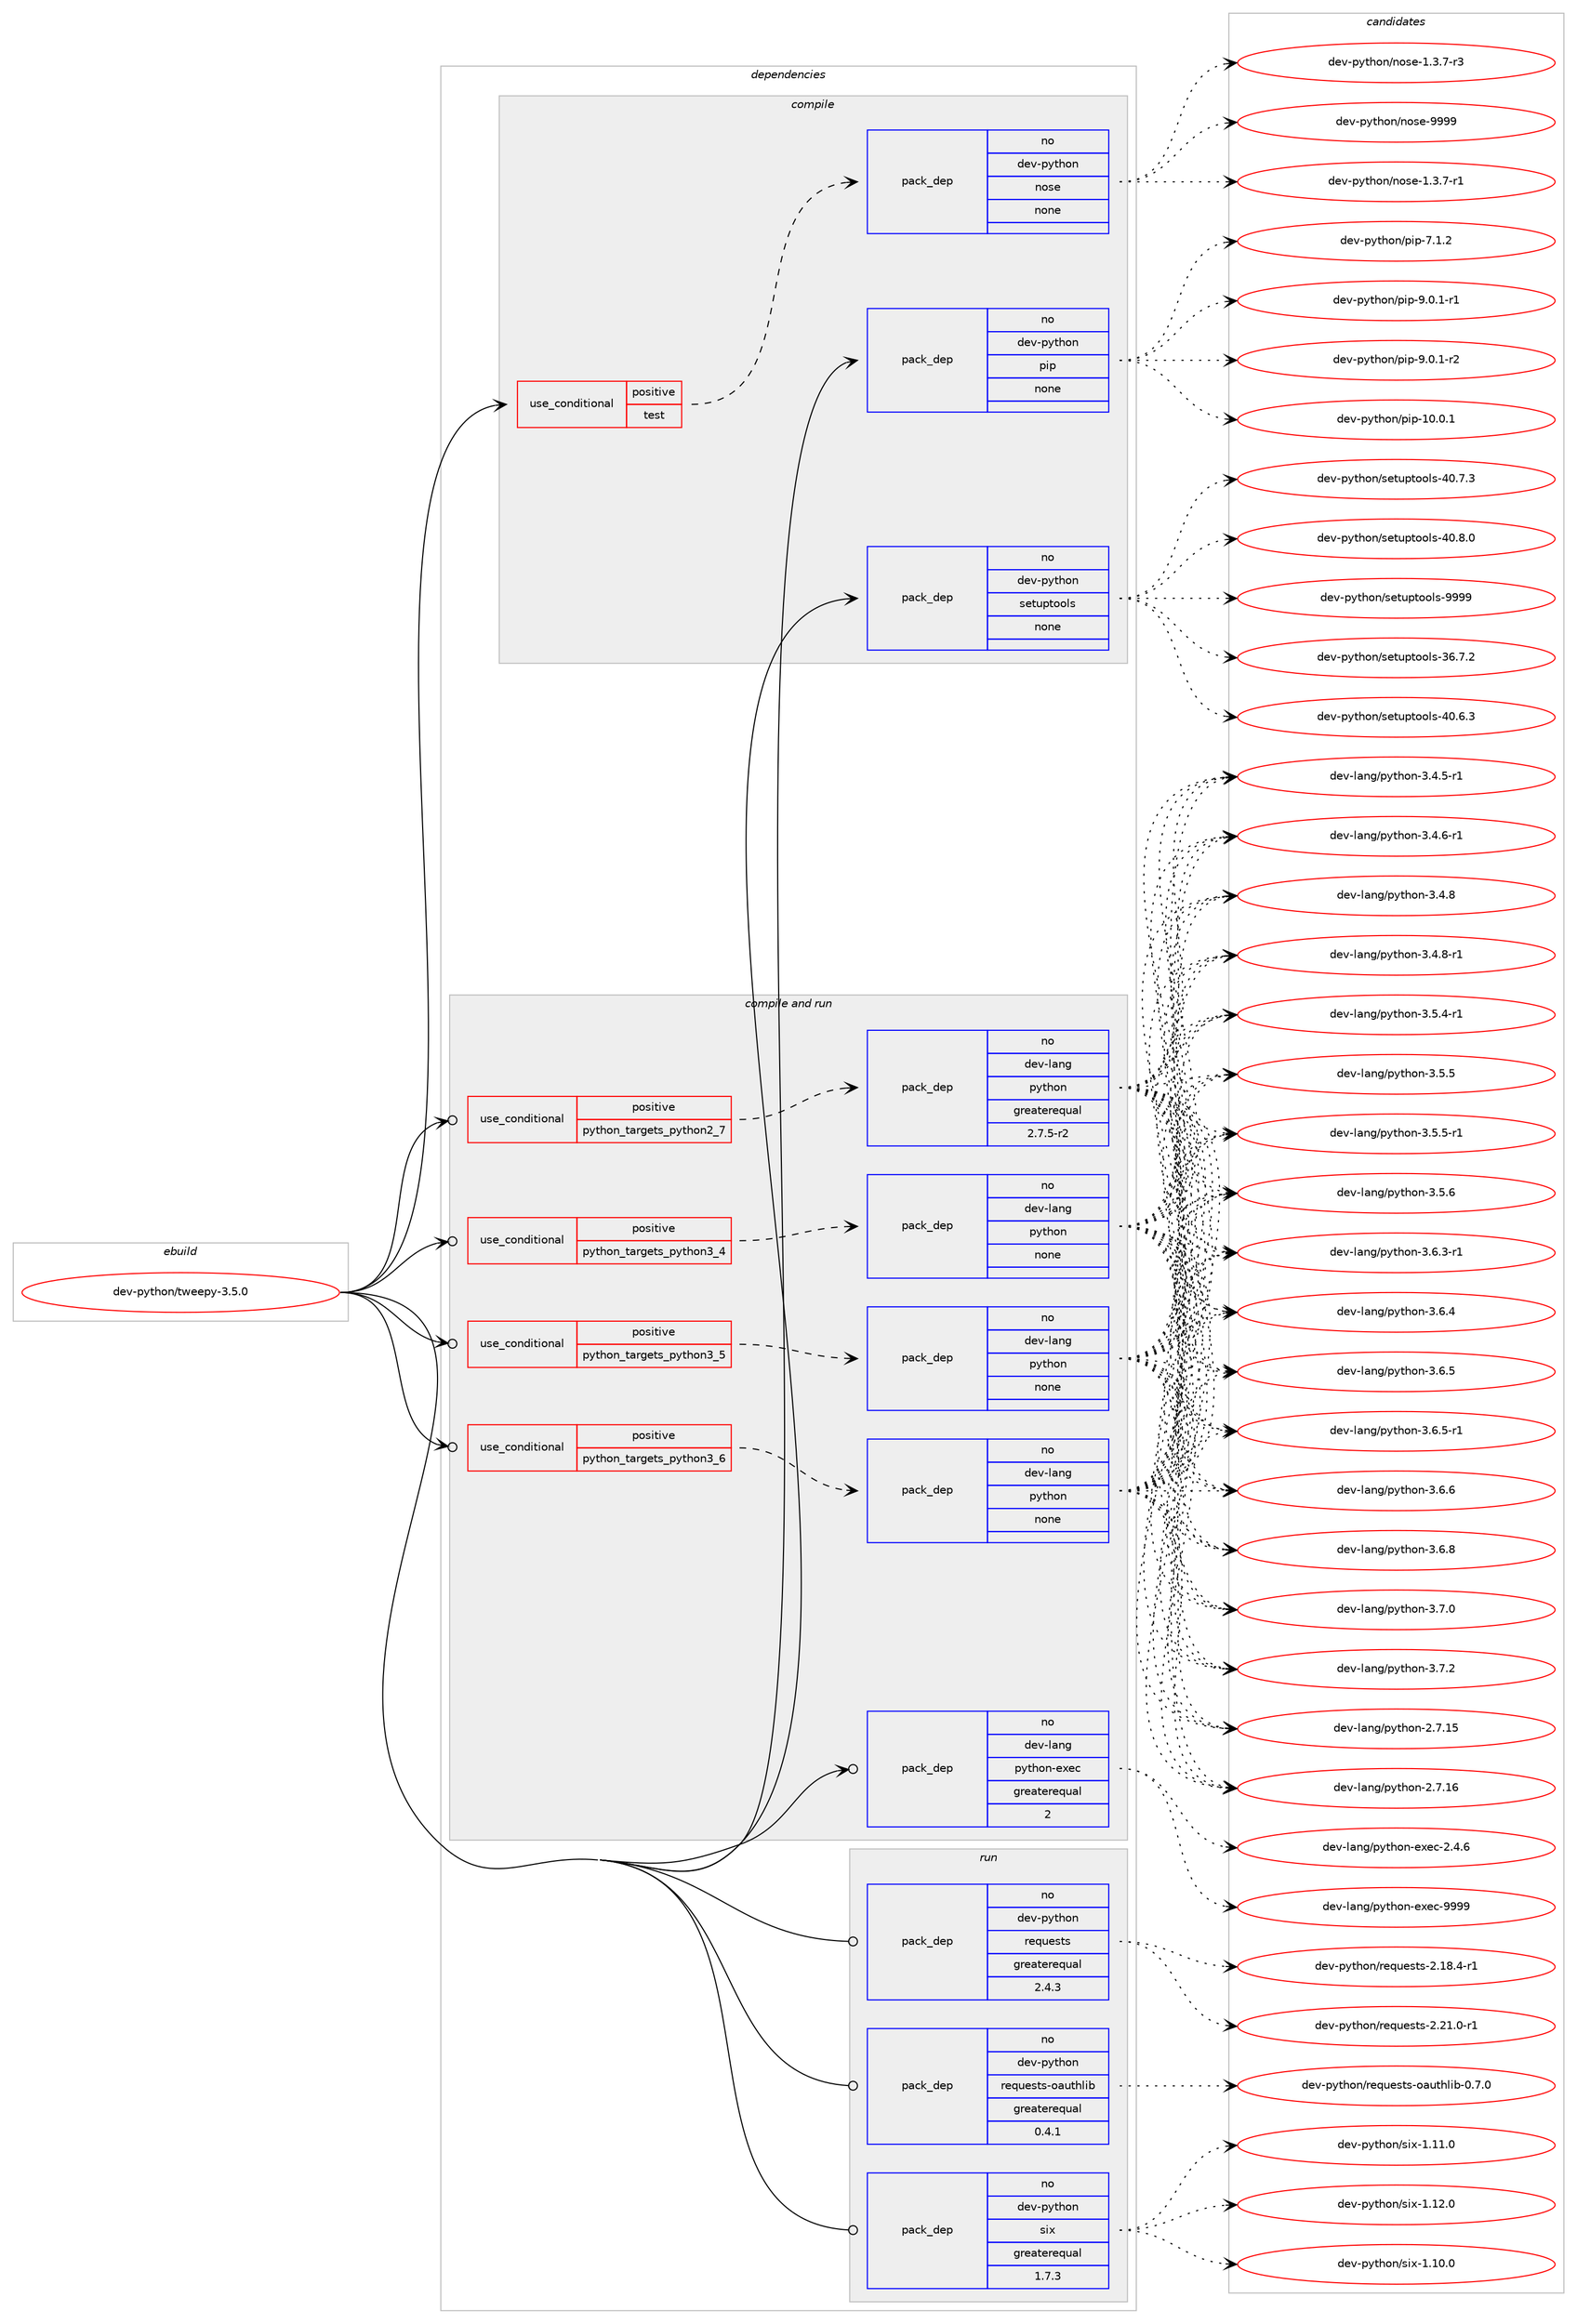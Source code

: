 digraph prolog {

# *************
# Graph options
# *************

newrank=true;
concentrate=true;
compound=true;
graph [rankdir=LR,fontname=Helvetica,fontsize=10,ranksep=1.5];#, ranksep=2.5, nodesep=0.2];
edge  [arrowhead=vee];
node  [fontname=Helvetica,fontsize=10];

# **********
# The ebuild
# **********

subgraph cluster_leftcol {
color=gray;
rank=same;
label=<<i>ebuild</i>>;
id [label="dev-python/tweepy-3.5.0", color=red, width=4, href="../dev-python/tweepy-3.5.0.svg"];
}

# ****************
# The dependencies
# ****************

subgraph cluster_midcol {
color=gray;
label=<<i>dependencies</i>>;
subgraph cluster_compile {
fillcolor="#eeeeee";
style=filled;
label=<<i>compile</i>>;
subgraph cond386020 {
dependency1445430 [label=<<TABLE BORDER="0" CELLBORDER="1" CELLSPACING="0" CELLPADDING="4"><TR><TD ROWSPAN="3" CELLPADDING="10">use_conditional</TD></TR><TR><TD>positive</TD></TR><TR><TD>test</TD></TR></TABLE>>, shape=none, color=red];
subgraph pack1036047 {
dependency1445431 [label=<<TABLE BORDER="0" CELLBORDER="1" CELLSPACING="0" CELLPADDING="4" WIDTH="220"><TR><TD ROWSPAN="6" CELLPADDING="30">pack_dep</TD></TR><TR><TD WIDTH="110">no</TD></TR><TR><TD>dev-python</TD></TR><TR><TD>nose</TD></TR><TR><TD>none</TD></TR><TR><TD></TD></TR></TABLE>>, shape=none, color=blue];
}
dependency1445430:e -> dependency1445431:w [weight=20,style="dashed",arrowhead="vee"];
}
id:e -> dependency1445430:w [weight=20,style="solid",arrowhead="vee"];
subgraph pack1036048 {
dependency1445432 [label=<<TABLE BORDER="0" CELLBORDER="1" CELLSPACING="0" CELLPADDING="4" WIDTH="220"><TR><TD ROWSPAN="6" CELLPADDING="30">pack_dep</TD></TR><TR><TD WIDTH="110">no</TD></TR><TR><TD>dev-python</TD></TR><TR><TD>pip</TD></TR><TR><TD>none</TD></TR><TR><TD></TD></TR></TABLE>>, shape=none, color=blue];
}
id:e -> dependency1445432:w [weight=20,style="solid",arrowhead="vee"];
subgraph pack1036049 {
dependency1445433 [label=<<TABLE BORDER="0" CELLBORDER="1" CELLSPACING="0" CELLPADDING="4" WIDTH="220"><TR><TD ROWSPAN="6" CELLPADDING="30">pack_dep</TD></TR><TR><TD WIDTH="110">no</TD></TR><TR><TD>dev-python</TD></TR><TR><TD>setuptools</TD></TR><TR><TD>none</TD></TR><TR><TD></TD></TR></TABLE>>, shape=none, color=blue];
}
id:e -> dependency1445433:w [weight=20,style="solid",arrowhead="vee"];
}
subgraph cluster_compileandrun {
fillcolor="#eeeeee";
style=filled;
label=<<i>compile and run</i>>;
subgraph cond386021 {
dependency1445434 [label=<<TABLE BORDER="0" CELLBORDER="1" CELLSPACING="0" CELLPADDING="4"><TR><TD ROWSPAN="3" CELLPADDING="10">use_conditional</TD></TR><TR><TD>positive</TD></TR><TR><TD>python_targets_python2_7</TD></TR></TABLE>>, shape=none, color=red];
subgraph pack1036050 {
dependency1445435 [label=<<TABLE BORDER="0" CELLBORDER="1" CELLSPACING="0" CELLPADDING="4" WIDTH="220"><TR><TD ROWSPAN="6" CELLPADDING="30">pack_dep</TD></TR><TR><TD WIDTH="110">no</TD></TR><TR><TD>dev-lang</TD></TR><TR><TD>python</TD></TR><TR><TD>greaterequal</TD></TR><TR><TD>2.7.5-r2</TD></TR></TABLE>>, shape=none, color=blue];
}
dependency1445434:e -> dependency1445435:w [weight=20,style="dashed",arrowhead="vee"];
}
id:e -> dependency1445434:w [weight=20,style="solid",arrowhead="odotvee"];
subgraph cond386022 {
dependency1445436 [label=<<TABLE BORDER="0" CELLBORDER="1" CELLSPACING="0" CELLPADDING="4"><TR><TD ROWSPAN="3" CELLPADDING="10">use_conditional</TD></TR><TR><TD>positive</TD></TR><TR><TD>python_targets_python3_4</TD></TR></TABLE>>, shape=none, color=red];
subgraph pack1036051 {
dependency1445437 [label=<<TABLE BORDER="0" CELLBORDER="1" CELLSPACING="0" CELLPADDING="4" WIDTH="220"><TR><TD ROWSPAN="6" CELLPADDING="30">pack_dep</TD></TR><TR><TD WIDTH="110">no</TD></TR><TR><TD>dev-lang</TD></TR><TR><TD>python</TD></TR><TR><TD>none</TD></TR><TR><TD></TD></TR></TABLE>>, shape=none, color=blue];
}
dependency1445436:e -> dependency1445437:w [weight=20,style="dashed",arrowhead="vee"];
}
id:e -> dependency1445436:w [weight=20,style="solid",arrowhead="odotvee"];
subgraph cond386023 {
dependency1445438 [label=<<TABLE BORDER="0" CELLBORDER="1" CELLSPACING="0" CELLPADDING="4"><TR><TD ROWSPAN="3" CELLPADDING="10">use_conditional</TD></TR><TR><TD>positive</TD></TR><TR><TD>python_targets_python3_5</TD></TR></TABLE>>, shape=none, color=red];
subgraph pack1036052 {
dependency1445439 [label=<<TABLE BORDER="0" CELLBORDER="1" CELLSPACING="0" CELLPADDING="4" WIDTH="220"><TR><TD ROWSPAN="6" CELLPADDING="30">pack_dep</TD></TR><TR><TD WIDTH="110">no</TD></TR><TR><TD>dev-lang</TD></TR><TR><TD>python</TD></TR><TR><TD>none</TD></TR><TR><TD></TD></TR></TABLE>>, shape=none, color=blue];
}
dependency1445438:e -> dependency1445439:w [weight=20,style="dashed",arrowhead="vee"];
}
id:e -> dependency1445438:w [weight=20,style="solid",arrowhead="odotvee"];
subgraph cond386024 {
dependency1445440 [label=<<TABLE BORDER="0" CELLBORDER="1" CELLSPACING="0" CELLPADDING="4"><TR><TD ROWSPAN="3" CELLPADDING="10">use_conditional</TD></TR><TR><TD>positive</TD></TR><TR><TD>python_targets_python3_6</TD></TR></TABLE>>, shape=none, color=red];
subgraph pack1036053 {
dependency1445441 [label=<<TABLE BORDER="0" CELLBORDER="1" CELLSPACING="0" CELLPADDING="4" WIDTH="220"><TR><TD ROWSPAN="6" CELLPADDING="30">pack_dep</TD></TR><TR><TD WIDTH="110">no</TD></TR><TR><TD>dev-lang</TD></TR><TR><TD>python</TD></TR><TR><TD>none</TD></TR><TR><TD></TD></TR></TABLE>>, shape=none, color=blue];
}
dependency1445440:e -> dependency1445441:w [weight=20,style="dashed",arrowhead="vee"];
}
id:e -> dependency1445440:w [weight=20,style="solid",arrowhead="odotvee"];
subgraph pack1036054 {
dependency1445442 [label=<<TABLE BORDER="0" CELLBORDER="1" CELLSPACING="0" CELLPADDING="4" WIDTH="220"><TR><TD ROWSPAN="6" CELLPADDING="30">pack_dep</TD></TR><TR><TD WIDTH="110">no</TD></TR><TR><TD>dev-lang</TD></TR><TR><TD>python-exec</TD></TR><TR><TD>greaterequal</TD></TR><TR><TD>2</TD></TR></TABLE>>, shape=none, color=blue];
}
id:e -> dependency1445442:w [weight=20,style="solid",arrowhead="odotvee"];
}
subgraph cluster_run {
fillcolor="#eeeeee";
style=filled;
label=<<i>run</i>>;
subgraph pack1036055 {
dependency1445443 [label=<<TABLE BORDER="0" CELLBORDER="1" CELLSPACING="0" CELLPADDING="4" WIDTH="220"><TR><TD ROWSPAN="6" CELLPADDING="30">pack_dep</TD></TR><TR><TD WIDTH="110">no</TD></TR><TR><TD>dev-python</TD></TR><TR><TD>requests</TD></TR><TR><TD>greaterequal</TD></TR><TR><TD>2.4.3</TD></TR></TABLE>>, shape=none, color=blue];
}
id:e -> dependency1445443:w [weight=20,style="solid",arrowhead="odot"];
subgraph pack1036056 {
dependency1445444 [label=<<TABLE BORDER="0" CELLBORDER="1" CELLSPACING="0" CELLPADDING="4" WIDTH="220"><TR><TD ROWSPAN="6" CELLPADDING="30">pack_dep</TD></TR><TR><TD WIDTH="110">no</TD></TR><TR><TD>dev-python</TD></TR><TR><TD>requests-oauthlib</TD></TR><TR><TD>greaterequal</TD></TR><TR><TD>0.4.1</TD></TR></TABLE>>, shape=none, color=blue];
}
id:e -> dependency1445444:w [weight=20,style="solid",arrowhead="odot"];
subgraph pack1036057 {
dependency1445445 [label=<<TABLE BORDER="0" CELLBORDER="1" CELLSPACING="0" CELLPADDING="4" WIDTH="220"><TR><TD ROWSPAN="6" CELLPADDING="30">pack_dep</TD></TR><TR><TD WIDTH="110">no</TD></TR><TR><TD>dev-python</TD></TR><TR><TD>six</TD></TR><TR><TD>greaterequal</TD></TR><TR><TD>1.7.3</TD></TR></TABLE>>, shape=none, color=blue];
}
id:e -> dependency1445445:w [weight=20,style="solid",arrowhead="odot"];
}
}

# **************
# The candidates
# **************

subgraph cluster_choices {
rank=same;
color=gray;
label=<<i>candidates</i>>;

subgraph choice1036047 {
color=black;
nodesep=1;
choice10010111845112121116104111110471101111151014549465146554511449 [label="dev-python/nose-1.3.7-r1", color=red, width=4,href="../dev-python/nose-1.3.7-r1.svg"];
choice10010111845112121116104111110471101111151014549465146554511451 [label="dev-python/nose-1.3.7-r3", color=red, width=4,href="../dev-python/nose-1.3.7-r3.svg"];
choice10010111845112121116104111110471101111151014557575757 [label="dev-python/nose-9999", color=red, width=4,href="../dev-python/nose-9999.svg"];
dependency1445431:e -> choice10010111845112121116104111110471101111151014549465146554511449:w [style=dotted,weight="100"];
dependency1445431:e -> choice10010111845112121116104111110471101111151014549465146554511451:w [style=dotted,weight="100"];
dependency1445431:e -> choice10010111845112121116104111110471101111151014557575757:w [style=dotted,weight="100"];
}
subgraph choice1036048 {
color=black;
nodesep=1;
choice100101118451121211161041111104711210511245494846484649 [label="dev-python/pip-10.0.1", color=red, width=4,href="../dev-python/pip-10.0.1.svg"];
choice1001011184511212111610411111047112105112455546494650 [label="dev-python/pip-7.1.2", color=red, width=4,href="../dev-python/pip-7.1.2.svg"];
choice10010111845112121116104111110471121051124557464846494511449 [label="dev-python/pip-9.0.1-r1", color=red, width=4,href="../dev-python/pip-9.0.1-r1.svg"];
choice10010111845112121116104111110471121051124557464846494511450 [label="dev-python/pip-9.0.1-r2", color=red, width=4,href="../dev-python/pip-9.0.1-r2.svg"];
dependency1445432:e -> choice100101118451121211161041111104711210511245494846484649:w [style=dotted,weight="100"];
dependency1445432:e -> choice1001011184511212111610411111047112105112455546494650:w [style=dotted,weight="100"];
dependency1445432:e -> choice10010111845112121116104111110471121051124557464846494511449:w [style=dotted,weight="100"];
dependency1445432:e -> choice10010111845112121116104111110471121051124557464846494511450:w [style=dotted,weight="100"];
}
subgraph choice1036049 {
color=black;
nodesep=1;
choice100101118451121211161041111104711510111611711211611111110811545515446554650 [label="dev-python/setuptools-36.7.2", color=red, width=4,href="../dev-python/setuptools-36.7.2.svg"];
choice100101118451121211161041111104711510111611711211611111110811545524846544651 [label="dev-python/setuptools-40.6.3", color=red, width=4,href="../dev-python/setuptools-40.6.3.svg"];
choice100101118451121211161041111104711510111611711211611111110811545524846554651 [label="dev-python/setuptools-40.7.3", color=red, width=4,href="../dev-python/setuptools-40.7.3.svg"];
choice100101118451121211161041111104711510111611711211611111110811545524846564648 [label="dev-python/setuptools-40.8.0", color=red, width=4,href="../dev-python/setuptools-40.8.0.svg"];
choice10010111845112121116104111110471151011161171121161111111081154557575757 [label="dev-python/setuptools-9999", color=red, width=4,href="../dev-python/setuptools-9999.svg"];
dependency1445433:e -> choice100101118451121211161041111104711510111611711211611111110811545515446554650:w [style=dotted,weight="100"];
dependency1445433:e -> choice100101118451121211161041111104711510111611711211611111110811545524846544651:w [style=dotted,weight="100"];
dependency1445433:e -> choice100101118451121211161041111104711510111611711211611111110811545524846554651:w [style=dotted,weight="100"];
dependency1445433:e -> choice100101118451121211161041111104711510111611711211611111110811545524846564648:w [style=dotted,weight="100"];
dependency1445433:e -> choice10010111845112121116104111110471151011161171121161111111081154557575757:w [style=dotted,weight="100"];
}
subgraph choice1036050 {
color=black;
nodesep=1;
choice10010111845108971101034711212111610411111045504655464953 [label="dev-lang/python-2.7.15", color=red, width=4,href="../dev-lang/python-2.7.15.svg"];
choice10010111845108971101034711212111610411111045504655464954 [label="dev-lang/python-2.7.16", color=red, width=4,href="../dev-lang/python-2.7.16.svg"];
choice1001011184510897110103471121211161041111104551465246534511449 [label="dev-lang/python-3.4.5-r1", color=red, width=4,href="../dev-lang/python-3.4.5-r1.svg"];
choice1001011184510897110103471121211161041111104551465246544511449 [label="dev-lang/python-3.4.6-r1", color=red, width=4,href="../dev-lang/python-3.4.6-r1.svg"];
choice100101118451089711010347112121116104111110455146524656 [label="dev-lang/python-3.4.8", color=red, width=4,href="../dev-lang/python-3.4.8.svg"];
choice1001011184510897110103471121211161041111104551465246564511449 [label="dev-lang/python-3.4.8-r1", color=red, width=4,href="../dev-lang/python-3.4.8-r1.svg"];
choice1001011184510897110103471121211161041111104551465346524511449 [label="dev-lang/python-3.5.4-r1", color=red, width=4,href="../dev-lang/python-3.5.4-r1.svg"];
choice100101118451089711010347112121116104111110455146534653 [label="dev-lang/python-3.5.5", color=red, width=4,href="../dev-lang/python-3.5.5.svg"];
choice1001011184510897110103471121211161041111104551465346534511449 [label="dev-lang/python-3.5.5-r1", color=red, width=4,href="../dev-lang/python-3.5.5-r1.svg"];
choice100101118451089711010347112121116104111110455146534654 [label="dev-lang/python-3.5.6", color=red, width=4,href="../dev-lang/python-3.5.6.svg"];
choice1001011184510897110103471121211161041111104551465446514511449 [label="dev-lang/python-3.6.3-r1", color=red, width=4,href="../dev-lang/python-3.6.3-r1.svg"];
choice100101118451089711010347112121116104111110455146544652 [label="dev-lang/python-3.6.4", color=red, width=4,href="../dev-lang/python-3.6.4.svg"];
choice100101118451089711010347112121116104111110455146544653 [label="dev-lang/python-3.6.5", color=red, width=4,href="../dev-lang/python-3.6.5.svg"];
choice1001011184510897110103471121211161041111104551465446534511449 [label="dev-lang/python-3.6.5-r1", color=red, width=4,href="../dev-lang/python-3.6.5-r1.svg"];
choice100101118451089711010347112121116104111110455146544654 [label="dev-lang/python-3.6.6", color=red, width=4,href="../dev-lang/python-3.6.6.svg"];
choice100101118451089711010347112121116104111110455146544656 [label="dev-lang/python-3.6.8", color=red, width=4,href="../dev-lang/python-3.6.8.svg"];
choice100101118451089711010347112121116104111110455146554648 [label="dev-lang/python-3.7.0", color=red, width=4,href="../dev-lang/python-3.7.0.svg"];
choice100101118451089711010347112121116104111110455146554650 [label="dev-lang/python-3.7.2", color=red, width=4,href="../dev-lang/python-3.7.2.svg"];
dependency1445435:e -> choice10010111845108971101034711212111610411111045504655464953:w [style=dotted,weight="100"];
dependency1445435:e -> choice10010111845108971101034711212111610411111045504655464954:w [style=dotted,weight="100"];
dependency1445435:e -> choice1001011184510897110103471121211161041111104551465246534511449:w [style=dotted,weight="100"];
dependency1445435:e -> choice1001011184510897110103471121211161041111104551465246544511449:w [style=dotted,weight="100"];
dependency1445435:e -> choice100101118451089711010347112121116104111110455146524656:w [style=dotted,weight="100"];
dependency1445435:e -> choice1001011184510897110103471121211161041111104551465246564511449:w [style=dotted,weight="100"];
dependency1445435:e -> choice1001011184510897110103471121211161041111104551465346524511449:w [style=dotted,weight="100"];
dependency1445435:e -> choice100101118451089711010347112121116104111110455146534653:w [style=dotted,weight="100"];
dependency1445435:e -> choice1001011184510897110103471121211161041111104551465346534511449:w [style=dotted,weight="100"];
dependency1445435:e -> choice100101118451089711010347112121116104111110455146534654:w [style=dotted,weight="100"];
dependency1445435:e -> choice1001011184510897110103471121211161041111104551465446514511449:w [style=dotted,weight="100"];
dependency1445435:e -> choice100101118451089711010347112121116104111110455146544652:w [style=dotted,weight="100"];
dependency1445435:e -> choice100101118451089711010347112121116104111110455146544653:w [style=dotted,weight="100"];
dependency1445435:e -> choice1001011184510897110103471121211161041111104551465446534511449:w [style=dotted,weight="100"];
dependency1445435:e -> choice100101118451089711010347112121116104111110455146544654:w [style=dotted,weight="100"];
dependency1445435:e -> choice100101118451089711010347112121116104111110455146544656:w [style=dotted,weight="100"];
dependency1445435:e -> choice100101118451089711010347112121116104111110455146554648:w [style=dotted,weight="100"];
dependency1445435:e -> choice100101118451089711010347112121116104111110455146554650:w [style=dotted,weight="100"];
}
subgraph choice1036051 {
color=black;
nodesep=1;
choice10010111845108971101034711212111610411111045504655464953 [label="dev-lang/python-2.7.15", color=red, width=4,href="../dev-lang/python-2.7.15.svg"];
choice10010111845108971101034711212111610411111045504655464954 [label="dev-lang/python-2.7.16", color=red, width=4,href="../dev-lang/python-2.7.16.svg"];
choice1001011184510897110103471121211161041111104551465246534511449 [label="dev-lang/python-3.4.5-r1", color=red, width=4,href="../dev-lang/python-3.4.5-r1.svg"];
choice1001011184510897110103471121211161041111104551465246544511449 [label="dev-lang/python-3.4.6-r1", color=red, width=4,href="../dev-lang/python-3.4.6-r1.svg"];
choice100101118451089711010347112121116104111110455146524656 [label="dev-lang/python-3.4.8", color=red, width=4,href="../dev-lang/python-3.4.8.svg"];
choice1001011184510897110103471121211161041111104551465246564511449 [label="dev-lang/python-3.4.8-r1", color=red, width=4,href="../dev-lang/python-3.4.8-r1.svg"];
choice1001011184510897110103471121211161041111104551465346524511449 [label="dev-lang/python-3.5.4-r1", color=red, width=4,href="../dev-lang/python-3.5.4-r1.svg"];
choice100101118451089711010347112121116104111110455146534653 [label="dev-lang/python-3.5.5", color=red, width=4,href="../dev-lang/python-3.5.5.svg"];
choice1001011184510897110103471121211161041111104551465346534511449 [label="dev-lang/python-3.5.5-r1", color=red, width=4,href="../dev-lang/python-3.5.5-r1.svg"];
choice100101118451089711010347112121116104111110455146534654 [label="dev-lang/python-3.5.6", color=red, width=4,href="../dev-lang/python-3.5.6.svg"];
choice1001011184510897110103471121211161041111104551465446514511449 [label="dev-lang/python-3.6.3-r1", color=red, width=4,href="../dev-lang/python-3.6.3-r1.svg"];
choice100101118451089711010347112121116104111110455146544652 [label="dev-lang/python-3.6.4", color=red, width=4,href="../dev-lang/python-3.6.4.svg"];
choice100101118451089711010347112121116104111110455146544653 [label="dev-lang/python-3.6.5", color=red, width=4,href="../dev-lang/python-3.6.5.svg"];
choice1001011184510897110103471121211161041111104551465446534511449 [label="dev-lang/python-3.6.5-r1", color=red, width=4,href="../dev-lang/python-3.6.5-r1.svg"];
choice100101118451089711010347112121116104111110455146544654 [label="dev-lang/python-3.6.6", color=red, width=4,href="../dev-lang/python-3.6.6.svg"];
choice100101118451089711010347112121116104111110455146544656 [label="dev-lang/python-3.6.8", color=red, width=4,href="../dev-lang/python-3.6.8.svg"];
choice100101118451089711010347112121116104111110455146554648 [label="dev-lang/python-3.7.0", color=red, width=4,href="../dev-lang/python-3.7.0.svg"];
choice100101118451089711010347112121116104111110455146554650 [label="dev-lang/python-3.7.2", color=red, width=4,href="../dev-lang/python-3.7.2.svg"];
dependency1445437:e -> choice10010111845108971101034711212111610411111045504655464953:w [style=dotted,weight="100"];
dependency1445437:e -> choice10010111845108971101034711212111610411111045504655464954:w [style=dotted,weight="100"];
dependency1445437:e -> choice1001011184510897110103471121211161041111104551465246534511449:w [style=dotted,weight="100"];
dependency1445437:e -> choice1001011184510897110103471121211161041111104551465246544511449:w [style=dotted,weight="100"];
dependency1445437:e -> choice100101118451089711010347112121116104111110455146524656:w [style=dotted,weight="100"];
dependency1445437:e -> choice1001011184510897110103471121211161041111104551465246564511449:w [style=dotted,weight="100"];
dependency1445437:e -> choice1001011184510897110103471121211161041111104551465346524511449:w [style=dotted,weight="100"];
dependency1445437:e -> choice100101118451089711010347112121116104111110455146534653:w [style=dotted,weight="100"];
dependency1445437:e -> choice1001011184510897110103471121211161041111104551465346534511449:w [style=dotted,weight="100"];
dependency1445437:e -> choice100101118451089711010347112121116104111110455146534654:w [style=dotted,weight="100"];
dependency1445437:e -> choice1001011184510897110103471121211161041111104551465446514511449:w [style=dotted,weight="100"];
dependency1445437:e -> choice100101118451089711010347112121116104111110455146544652:w [style=dotted,weight="100"];
dependency1445437:e -> choice100101118451089711010347112121116104111110455146544653:w [style=dotted,weight="100"];
dependency1445437:e -> choice1001011184510897110103471121211161041111104551465446534511449:w [style=dotted,weight="100"];
dependency1445437:e -> choice100101118451089711010347112121116104111110455146544654:w [style=dotted,weight="100"];
dependency1445437:e -> choice100101118451089711010347112121116104111110455146544656:w [style=dotted,weight="100"];
dependency1445437:e -> choice100101118451089711010347112121116104111110455146554648:w [style=dotted,weight="100"];
dependency1445437:e -> choice100101118451089711010347112121116104111110455146554650:w [style=dotted,weight="100"];
}
subgraph choice1036052 {
color=black;
nodesep=1;
choice10010111845108971101034711212111610411111045504655464953 [label="dev-lang/python-2.7.15", color=red, width=4,href="../dev-lang/python-2.7.15.svg"];
choice10010111845108971101034711212111610411111045504655464954 [label="dev-lang/python-2.7.16", color=red, width=4,href="../dev-lang/python-2.7.16.svg"];
choice1001011184510897110103471121211161041111104551465246534511449 [label="dev-lang/python-3.4.5-r1", color=red, width=4,href="../dev-lang/python-3.4.5-r1.svg"];
choice1001011184510897110103471121211161041111104551465246544511449 [label="dev-lang/python-3.4.6-r1", color=red, width=4,href="../dev-lang/python-3.4.6-r1.svg"];
choice100101118451089711010347112121116104111110455146524656 [label="dev-lang/python-3.4.8", color=red, width=4,href="../dev-lang/python-3.4.8.svg"];
choice1001011184510897110103471121211161041111104551465246564511449 [label="dev-lang/python-3.4.8-r1", color=red, width=4,href="../dev-lang/python-3.4.8-r1.svg"];
choice1001011184510897110103471121211161041111104551465346524511449 [label="dev-lang/python-3.5.4-r1", color=red, width=4,href="../dev-lang/python-3.5.4-r1.svg"];
choice100101118451089711010347112121116104111110455146534653 [label="dev-lang/python-3.5.5", color=red, width=4,href="../dev-lang/python-3.5.5.svg"];
choice1001011184510897110103471121211161041111104551465346534511449 [label="dev-lang/python-3.5.5-r1", color=red, width=4,href="../dev-lang/python-3.5.5-r1.svg"];
choice100101118451089711010347112121116104111110455146534654 [label="dev-lang/python-3.5.6", color=red, width=4,href="../dev-lang/python-3.5.6.svg"];
choice1001011184510897110103471121211161041111104551465446514511449 [label="dev-lang/python-3.6.3-r1", color=red, width=4,href="../dev-lang/python-3.6.3-r1.svg"];
choice100101118451089711010347112121116104111110455146544652 [label="dev-lang/python-3.6.4", color=red, width=4,href="../dev-lang/python-3.6.4.svg"];
choice100101118451089711010347112121116104111110455146544653 [label="dev-lang/python-3.6.5", color=red, width=4,href="../dev-lang/python-3.6.5.svg"];
choice1001011184510897110103471121211161041111104551465446534511449 [label="dev-lang/python-3.6.5-r1", color=red, width=4,href="../dev-lang/python-3.6.5-r1.svg"];
choice100101118451089711010347112121116104111110455146544654 [label="dev-lang/python-3.6.6", color=red, width=4,href="../dev-lang/python-3.6.6.svg"];
choice100101118451089711010347112121116104111110455146544656 [label="dev-lang/python-3.6.8", color=red, width=4,href="../dev-lang/python-3.6.8.svg"];
choice100101118451089711010347112121116104111110455146554648 [label="dev-lang/python-3.7.0", color=red, width=4,href="../dev-lang/python-3.7.0.svg"];
choice100101118451089711010347112121116104111110455146554650 [label="dev-lang/python-3.7.2", color=red, width=4,href="../dev-lang/python-3.7.2.svg"];
dependency1445439:e -> choice10010111845108971101034711212111610411111045504655464953:w [style=dotted,weight="100"];
dependency1445439:e -> choice10010111845108971101034711212111610411111045504655464954:w [style=dotted,weight="100"];
dependency1445439:e -> choice1001011184510897110103471121211161041111104551465246534511449:w [style=dotted,weight="100"];
dependency1445439:e -> choice1001011184510897110103471121211161041111104551465246544511449:w [style=dotted,weight="100"];
dependency1445439:e -> choice100101118451089711010347112121116104111110455146524656:w [style=dotted,weight="100"];
dependency1445439:e -> choice1001011184510897110103471121211161041111104551465246564511449:w [style=dotted,weight="100"];
dependency1445439:e -> choice1001011184510897110103471121211161041111104551465346524511449:w [style=dotted,weight="100"];
dependency1445439:e -> choice100101118451089711010347112121116104111110455146534653:w [style=dotted,weight="100"];
dependency1445439:e -> choice1001011184510897110103471121211161041111104551465346534511449:w [style=dotted,weight="100"];
dependency1445439:e -> choice100101118451089711010347112121116104111110455146534654:w [style=dotted,weight="100"];
dependency1445439:e -> choice1001011184510897110103471121211161041111104551465446514511449:w [style=dotted,weight="100"];
dependency1445439:e -> choice100101118451089711010347112121116104111110455146544652:w [style=dotted,weight="100"];
dependency1445439:e -> choice100101118451089711010347112121116104111110455146544653:w [style=dotted,weight="100"];
dependency1445439:e -> choice1001011184510897110103471121211161041111104551465446534511449:w [style=dotted,weight="100"];
dependency1445439:e -> choice100101118451089711010347112121116104111110455146544654:w [style=dotted,weight="100"];
dependency1445439:e -> choice100101118451089711010347112121116104111110455146544656:w [style=dotted,weight="100"];
dependency1445439:e -> choice100101118451089711010347112121116104111110455146554648:w [style=dotted,weight="100"];
dependency1445439:e -> choice100101118451089711010347112121116104111110455146554650:w [style=dotted,weight="100"];
}
subgraph choice1036053 {
color=black;
nodesep=1;
choice10010111845108971101034711212111610411111045504655464953 [label="dev-lang/python-2.7.15", color=red, width=4,href="../dev-lang/python-2.7.15.svg"];
choice10010111845108971101034711212111610411111045504655464954 [label="dev-lang/python-2.7.16", color=red, width=4,href="../dev-lang/python-2.7.16.svg"];
choice1001011184510897110103471121211161041111104551465246534511449 [label="dev-lang/python-3.4.5-r1", color=red, width=4,href="../dev-lang/python-3.4.5-r1.svg"];
choice1001011184510897110103471121211161041111104551465246544511449 [label="dev-lang/python-3.4.6-r1", color=red, width=4,href="../dev-lang/python-3.4.6-r1.svg"];
choice100101118451089711010347112121116104111110455146524656 [label="dev-lang/python-3.4.8", color=red, width=4,href="../dev-lang/python-3.4.8.svg"];
choice1001011184510897110103471121211161041111104551465246564511449 [label="dev-lang/python-3.4.8-r1", color=red, width=4,href="../dev-lang/python-3.4.8-r1.svg"];
choice1001011184510897110103471121211161041111104551465346524511449 [label="dev-lang/python-3.5.4-r1", color=red, width=4,href="../dev-lang/python-3.5.4-r1.svg"];
choice100101118451089711010347112121116104111110455146534653 [label="dev-lang/python-3.5.5", color=red, width=4,href="../dev-lang/python-3.5.5.svg"];
choice1001011184510897110103471121211161041111104551465346534511449 [label="dev-lang/python-3.5.5-r1", color=red, width=4,href="../dev-lang/python-3.5.5-r1.svg"];
choice100101118451089711010347112121116104111110455146534654 [label="dev-lang/python-3.5.6", color=red, width=4,href="../dev-lang/python-3.5.6.svg"];
choice1001011184510897110103471121211161041111104551465446514511449 [label="dev-lang/python-3.6.3-r1", color=red, width=4,href="../dev-lang/python-3.6.3-r1.svg"];
choice100101118451089711010347112121116104111110455146544652 [label="dev-lang/python-3.6.4", color=red, width=4,href="../dev-lang/python-3.6.4.svg"];
choice100101118451089711010347112121116104111110455146544653 [label="dev-lang/python-3.6.5", color=red, width=4,href="../dev-lang/python-3.6.5.svg"];
choice1001011184510897110103471121211161041111104551465446534511449 [label="dev-lang/python-3.6.5-r1", color=red, width=4,href="../dev-lang/python-3.6.5-r1.svg"];
choice100101118451089711010347112121116104111110455146544654 [label="dev-lang/python-3.6.6", color=red, width=4,href="../dev-lang/python-3.6.6.svg"];
choice100101118451089711010347112121116104111110455146544656 [label="dev-lang/python-3.6.8", color=red, width=4,href="../dev-lang/python-3.6.8.svg"];
choice100101118451089711010347112121116104111110455146554648 [label="dev-lang/python-3.7.0", color=red, width=4,href="../dev-lang/python-3.7.0.svg"];
choice100101118451089711010347112121116104111110455146554650 [label="dev-lang/python-3.7.2", color=red, width=4,href="../dev-lang/python-3.7.2.svg"];
dependency1445441:e -> choice10010111845108971101034711212111610411111045504655464953:w [style=dotted,weight="100"];
dependency1445441:e -> choice10010111845108971101034711212111610411111045504655464954:w [style=dotted,weight="100"];
dependency1445441:e -> choice1001011184510897110103471121211161041111104551465246534511449:w [style=dotted,weight="100"];
dependency1445441:e -> choice1001011184510897110103471121211161041111104551465246544511449:w [style=dotted,weight="100"];
dependency1445441:e -> choice100101118451089711010347112121116104111110455146524656:w [style=dotted,weight="100"];
dependency1445441:e -> choice1001011184510897110103471121211161041111104551465246564511449:w [style=dotted,weight="100"];
dependency1445441:e -> choice1001011184510897110103471121211161041111104551465346524511449:w [style=dotted,weight="100"];
dependency1445441:e -> choice100101118451089711010347112121116104111110455146534653:w [style=dotted,weight="100"];
dependency1445441:e -> choice1001011184510897110103471121211161041111104551465346534511449:w [style=dotted,weight="100"];
dependency1445441:e -> choice100101118451089711010347112121116104111110455146534654:w [style=dotted,weight="100"];
dependency1445441:e -> choice1001011184510897110103471121211161041111104551465446514511449:w [style=dotted,weight="100"];
dependency1445441:e -> choice100101118451089711010347112121116104111110455146544652:w [style=dotted,weight="100"];
dependency1445441:e -> choice100101118451089711010347112121116104111110455146544653:w [style=dotted,weight="100"];
dependency1445441:e -> choice1001011184510897110103471121211161041111104551465446534511449:w [style=dotted,weight="100"];
dependency1445441:e -> choice100101118451089711010347112121116104111110455146544654:w [style=dotted,weight="100"];
dependency1445441:e -> choice100101118451089711010347112121116104111110455146544656:w [style=dotted,weight="100"];
dependency1445441:e -> choice100101118451089711010347112121116104111110455146554648:w [style=dotted,weight="100"];
dependency1445441:e -> choice100101118451089711010347112121116104111110455146554650:w [style=dotted,weight="100"];
}
subgraph choice1036054 {
color=black;
nodesep=1;
choice1001011184510897110103471121211161041111104510112010199455046524654 [label="dev-lang/python-exec-2.4.6", color=red, width=4,href="../dev-lang/python-exec-2.4.6.svg"];
choice10010111845108971101034711212111610411111045101120101994557575757 [label="dev-lang/python-exec-9999", color=red, width=4,href="../dev-lang/python-exec-9999.svg"];
dependency1445442:e -> choice1001011184510897110103471121211161041111104510112010199455046524654:w [style=dotted,weight="100"];
dependency1445442:e -> choice10010111845108971101034711212111610411111045101120101994557575757:w [style=dotted,weight="100"];
}
subgraph choice1036055 {
color=black;
nodesep=1;
choice1001011184511212111610411111047114101113117101115116115455046495646524511449 [label="dev-python/requests-2.18.4-r1", color=red, width=4,href="../dev-python/requests-2.18.4-r1.svg"];
choice1001011184511212111610411111047114101113117101115116115455046504946484511449 [label="dev-python/requests-2.21.0-r1", color=red, width=4,href="../dev-python/requests-2.21.0-r1.svg"];
dependency1445443:e -> choice1001011184511212111610411111047114101113117101115116115455046495646524511449:w [style=dotted,weight="100"];
dependency1445443:e -> choice1001011184511212111610411111047114101113117101115116115455046504946484511449:w [style=dotted,weight="100"];
}
subgraph choice1036056 {
color=black;
nodesep=1;
choice1001011184511212111610411111047114101113117101115116115451119711711610410810598454846554648 [label="dev-python/requests-oauthlib-0.7.0", color=red, width=4,href="../dev-python/requests-oauthlib-0.7.0.svg"];
dependency1445444:e -> choice1001011184511212111610411111047114101113117101115116115451119711711610410810598454846554648:w [style=dotted,weight="100"];
}
subgraph choice1036057 {
color=black;
nodesep=1;
choice100101118451121211161041111104711510512045494649484648 [label="dev-python/six-1.10.0", color=red, width=4,href="../dev-python/six-1.10.0.svg"];
choice100101118451121211161041111104711510512045494649494648 [label="dev-python/six-1.11.0", color=red, width=4,href="../dev-python/six-1.11.0.svg"];
choice100101118451121211161041111104711510512045494649504648 [label="dev-python/six-1.12.0", color=red, width=4,href="../dev-python/six-1.12.0.svg"];
dependency1445445:e -> choice100101118451121211161041111104711510512045494649484648:w [style=dotted,weight="100"];
dependency1445445:e -> choice100101118451121211161041111104711510512045494649494648:w [style=dotted,weight="100"];
dependency1445445:e -> choice100101118451121211161041111104711510512045494649504648:w [style=dotted,weight="100"];
}
}

}
